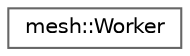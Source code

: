 digraph "Graphical Class Hierarchy"
{
 // LATEX_PDF_SIZE
  bgcolor="transparent";
  edge [fontname=Helvetica,fontsize=10,labelfontname=Helvetica,labelfontsize=10];
  node [fontname=Helvetica,fontsize=10,shape=box,height=0.2,width=0.4];
  rankdir="LR";
  Node0 [id="Node000000",label="mesh::Worker",height=0.2,width=0.4,color="grey40", fillcolor="white", style="filled",URL="$classmesh_1_1Worker.html",tooltip=" "];
}
